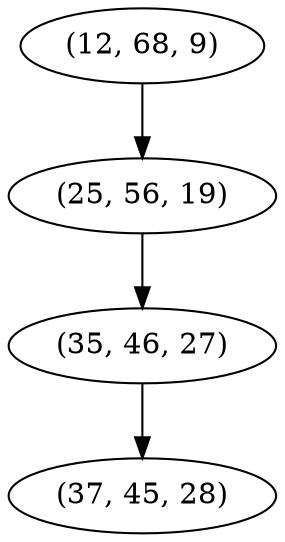 digraph tree {
    "(12, 68, 9)";
    "(25, 56, 19)";
    "(35, 46, 27)";
    "(37, 45, 28)";
    "(12, 68, 9)" -> "(25, 56, 19)";
    "(25, 56, 19)" -> "(35, 46, 27)";
    "(35, 46, 27)" -> "(37, 45, 28)";
}
